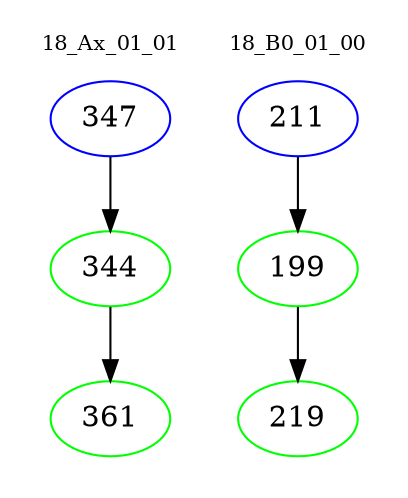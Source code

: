 digraph{
subgraph cluster_0 {
color = white
label = "18_Ax_01_01";
fontsize=10;
T0_347 [label="347", color="blue"]
T0_347 -> T0_344 [color="black"]
T0_344 [label="344", color="green"]
T0_344 -> T0_361 [color="black"]
T0_361 [label="361", color="green"]
}
subgraph cluster_1 {
color = white
label = "18_B0_01_00";
fontsize=10;
T1_211 [label="211", color="blue"]
T1_211 -> T1_199 [color="black"]
T1_199 [label="199", color="green"]
T1_199 -> T1_219 [color="black"]
T1_219 [label="219", color="green"]
}
}
